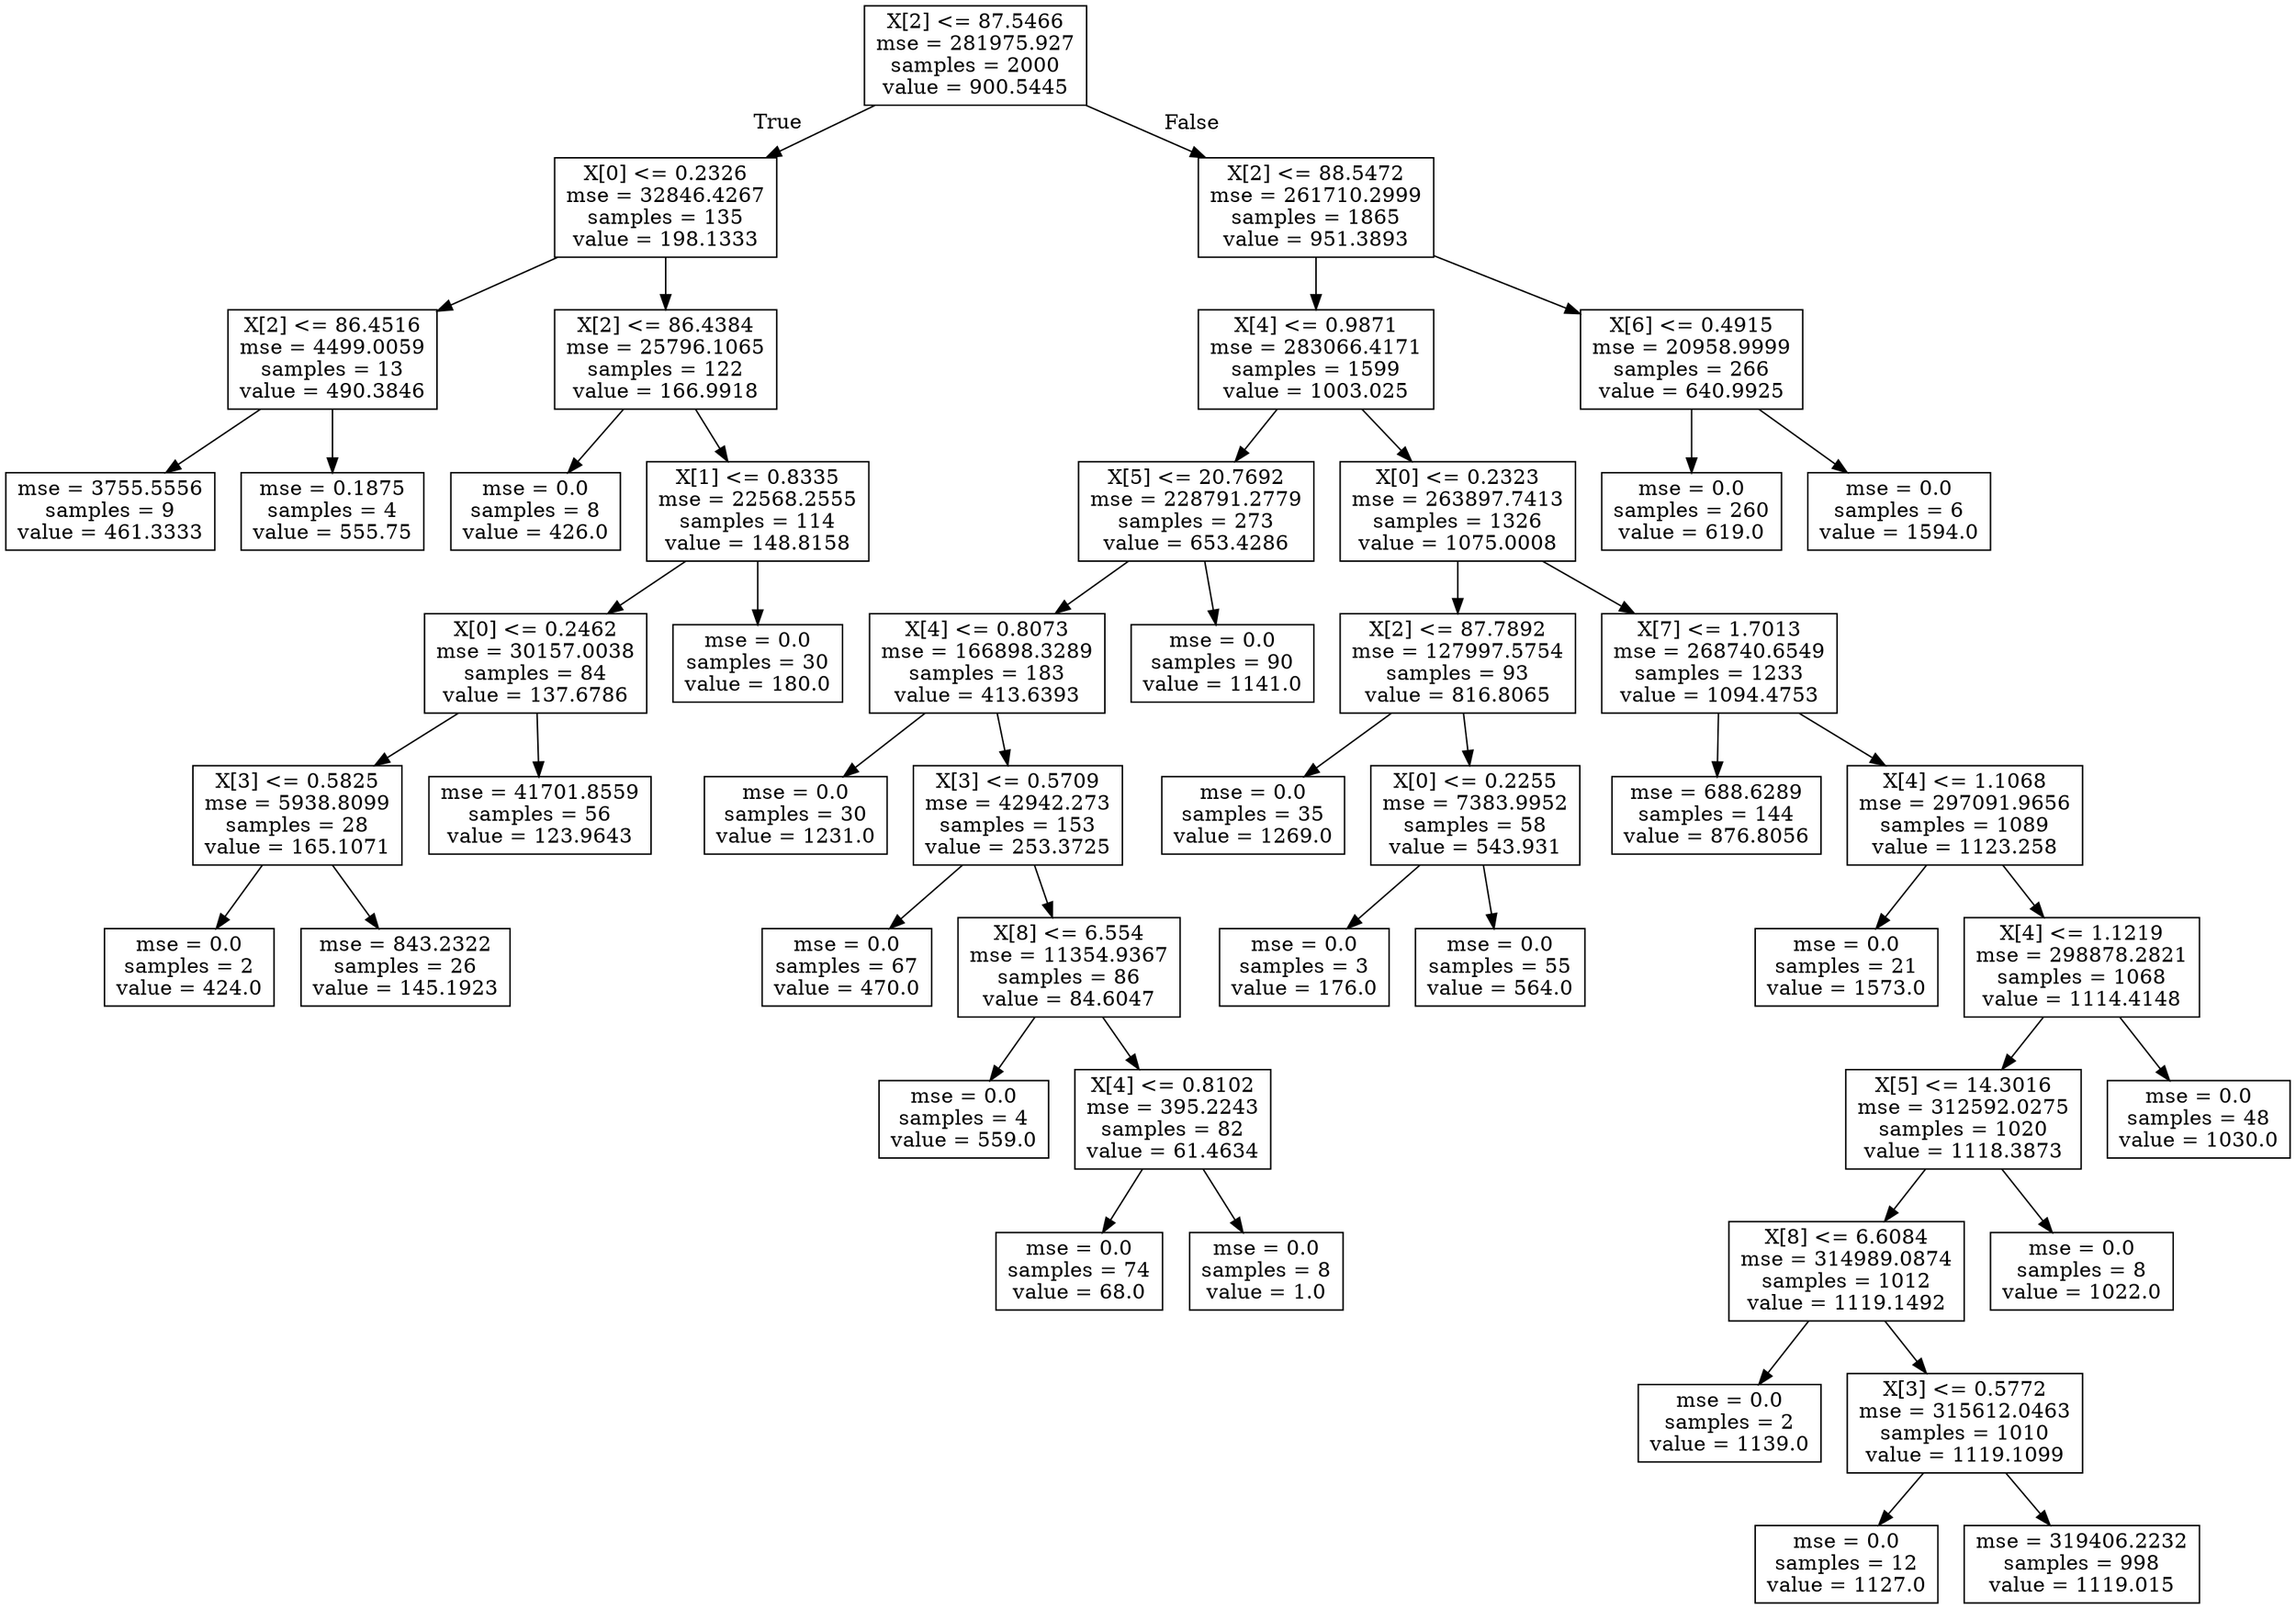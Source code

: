 digraph Tree {
node [shape=box] ;
0 [label="X[2] <= 87.5466\nmse = 281975.927\nsamples = 2000\nvalue = 900.5445"] ;
1 [label="X[0] <= 0.2326\nmse = 32846.4267\nsamples = 135\nvalue = 198.1333"] ;
0 -> 1 [labeldistance=2.5, labelangle=45, headlabel="True"] ;
2 [label="X[2] <= 86.4516\nmse = 4499.0059\nsamples = 13\nvalue = 490.3846"] ;
1 -> 2 ;
3 [label="mse = 3755.5556\nsamples = 9\nvalue = 461.3333"] ;
2 -> 3 ;
4 [label="mse = 0.1875\nsamples = 4\nvalue = 555.75"] ;
2 -> 4 ;
5 [label="X[2] <= 86.4384\nmse = 25796.1065\nsamples = 122\nvalue = 166.9918"] ;
1 -> 5 ;
6 [label="mse = 0.0\nsamples = 8\nvalue = 426.0"] ;
5 -> 6 ;
7 [label="X[1] <= 0.8335\nmse = 22568.2555\nsamples = 114\nvalue = 148.8158"] ;
5 -> 7 ;
8 [label="X[0] <= 0.2462\nmse = 30157.0038\nsamples = 84\nvalue = 137.6786"] ;
7 -> 8 ;
9 [label="X[3] <= 0.5825\nmse = 5938.8099\nsamples = 28\nvalue = 165.1071"] ;
8 -> 9 ;
10 [label="mse = 0.0\nsamples = 2\nvalue = 424.0"] ;
9 -> 10 ;
11 [label="mse = 843.2322\nsamples = 26\nvalue = 145.1923"] ;
9 -> 11 ;
12 [label="mse = 41701.8559\nsamples = 56\nvalue = 123.9643"] ;
8 -> 12 ;
13 [label="mse = 0.0\nsamples = 30\nvalue = 180.0"] ;
7 -> 13 ;
14 [label="X[2] <= 88.5472\nmse = 261710.2999\nsamples = 1865\nvalue = 951.3893"] ;
0 -> 14 [labeldistance=2.5, labelangle=-45, headlabel="False"] ;
15 [label="X[4] <= 0.9871\nmse = 283066.4171\nsamples = 1599\nvalue = 1003.025"] ;
14 -> 15 ;
16 [label="X[5] <= 20.7692\nmse = 228791.2779\nsamples = 273\nvalue = 653.4286"] ;
15 -> 16 ;
17 [label="X[4] <= 0.8073\nmse = 166898.3289\nsamples = 183\nvalue = 413.6393"] ;
16 -> 17 ;
18 [label="mse = 0.0\nsamples = 30\nvalue = 1231.0"] ;
17 -> 18 ;
19 [label="X[3] <= 0.5709\nmse = 42942.273\nsamples = 153\nvalue = 253.3725"] ;
17 -> 19 ;
20 [label="mse = 0.0\nsamples = 67\nvalue = 470.0"] ;
19 -> 20 ;
21 [label="X[8] <= 6.554\nmse = 11354.9367\nsamples = 86\nvalue = 84.6047"] ;
19 -> 21 ;
22 [label="mse = 0.0\nsamples = 4\nvalue = 559.0"] ;
21 -> 22 ;
23 [label="X[4] <= 0.8102\nmse = 395.2243\nsamples = 82\nvalue = 61.4634"] ;
21 -> 23 ;
24 [label="mse = 0.0\nsamples = 74\nvalue = 68.0"] ;
23 -> 24 ;
25 [label="mse = 0.0\nsamples = 8\nvalue = 1.0"] ;
23 -> 25 ;
26 [label="mse = 0.0\nsamples = 90\nvalue = 1141.0"] ;
16 -> 26 ;
27 [label="X[0] <= 0.2323\nmse = 263897.7413\nsamples = 1326\nvalue = 1075.0008"] ;
15 -> 27 ;
28 [label="X[2] <= 87.7892\nmse = 127997.5754\nsamples = 93\nvalue = 816.8065"] ;
27 -> 28 ;
29 [label="mse = 0.0\nsamples = 35\nvalue = 1269.0"] ;
28 -> 29 ;
30 [label="X[0] <= 0.2255\nmse = 7383.9952\nsamples = 58\nvalue = 543.931"] ;
28 -> 30 ;
31 [label="mse = 0.0\nsamples = 3\nvalue = 176.0"] ;
30 -> 31 ;
32 [label="mse = 0.0\nsamples = 55\nvalue = 564.0"] ;
30 -> 32 ;
33 [label="X[7] <= 1.7013\nmse = 268740.6549\nsamples = 1233\nvalue = 1094.4753"] ;
27 -> 33 ;
34 [label="mse = 688.6289\nsamples = 144\nvalue = 876.8056"] ;
33 -> 34 ;
35 [label="X[4] <= 1.1068\nmse = 297091.9656\nsamples = 1089\nvalue = 1123.258"] ;
33 -> 35 ;
36 [label="mse = 0.0\nsamples = 21\nvalue = 1573.0"] ;
35 -> 36 ;
37 [label="X[4] <= 1.1219\nmse = 298878.2821\nsamples = 1068\nvalue = 1114.4148"] ;
35 -> 37 ;
38 [label="X[5] <= 14.3016\nmse = 312592.0275\nsamples = 1020\nvalue = 1118.3873"] ;
37 -> 38 ;
39 [label="X[8] <= 6.6084\nmse = 314989.0874\nsamples = 1012\nvalue = 1119.1492"] ;
38 -> 39 ;
40 [label="mse = 0.0\nsamples = 2\nvalue = 1139.0"] ;
39 -> 40 ;
41 [label="X[3] <= 0.5772\nmse = 315612.0463\nsamples = 1010\nvalue = 1119.1099"] ;
39 -> 41 ;
42 [label="mse = 0.0\nsamples = 12\nvalue = 1127.0"] ;
41 -> 42 ;
43 [label="mse = 319406.2232\nsamples = 998\nvalue = 1119.015"] ;
41 -> 43 ;
44 [label="mse = 0.0\nsamples = 8\nvalue = 1022.0"] ;
38 -> 44 ;
45 [label="mse = 0.0\nsamples = 48\nvalue = 1030.0"] ;
37 -> 45 ;
46 [label="X[6] <= 0.4915\nmse = 20958.9999\nsamples = 266\nvalue = 640.9925"] ;
14 -> 46 ;
47 [label="mse = 0.0\nsamples = 260\nvalue = 619.0"] ;
46 -> 47 ;
48 [label="mse = 0.0\nsamples = 6\nvalue = 1594.0"] ;
46 -> 48 ;
}